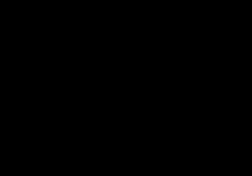 unset title
unset label
set autoscale
set key bottom right
set size 0.7, 0.7

set xlabel "Number of Vertices"
set grid x
set xr [666:8000]
#set logscale x 2
#set xtics (100000,1000000,10000000)
set logscale x 2
set format x "%.0f"

set ylabel "Average Runtime (millisec)"
set grid y
set format y "%.0e"
#set yr [1:60]
set logscale y 2

set terminal postscript eps color enhanced linewidth 3 dashed
set output "p1-fit-prim-dense.eps"

set style line 1 lt 1 lc rgb "#000000" pt 1
set style line 2 lt 2 lc rgb "#CC0000" pt 2
set style line 3 lt 3 lc rgb "#00CC00" pt 3
set style line 4 lt 1 lc rgb "#0000CC" pt 4
set style line 5 lt 2 lc rgb "#00CC00" pt 5
set style line 6 lt 3 lc rgb "#0000CC" pt 6

# data to fit
fitdata = "../data/perf/v-all-pom-pd-None-2-b0556b5bdc"

log2(x) = log(x) / log(2)

const2fit(x)   = const2fit_c
log2fit(x)     = log2fit_m     * log2(x)                    + log2fit_c
lindlog2fit(x) = lindlog2fit_m * x**lindlog2fit_e / log2(x) + lindlog2fit_c
lin2fit(x)     = lin2fit_m     * x**lin2fit_e               + lin2fit_c
loglin2fit(x)  = loglin2fit_m  * x**loglin2fit_e * log2(x)  + loglin2fit_c
exp2fit(x)     = exp2fit_m     * exp2fit_b**x               + exp2fit_c

# fit them
#fit const2fit(x)   fitdata using 1:($5*1000):($4*1000):($6*1000) via const2fit_c
#fit log2fit(x)     fitdata using 1:($5*1000):($4*1000):($6*1000) via log2fit_m, log2fit_c
#fit lindlog2fit(x) fitdata using 1:($5*1000):($4*1000):($6*1000) via lindlog2fit_m, lindlog2fit_e, lindlog2fit_c
#fit lin2fit(x)     fitdata using 1:($5*1000):($4*1000):($6*1000) via lin2fit_m, lin2fit_e, lin2fit_c
#fit loglin2fit(x)  fitdata using 1:($5*1000):($4*1000):($6*1000) via loglin2fit_m, loglin2fit_e, loglin2fit_c
#fit exp2fit(x)     fitdata using 1:($5*1000):($4*1000):($6*1000) via exp2fit_m, exp2fit_b, exp2fit_c

plot fitdata using 1:($5*1000) title 'Prim with Adjacency Matrix' with linespoints, \
     x*x*.00002     title '0.002 * x^{2}'


#      loglin2fit(x)  title '1.0 * |E|^{0.9} * log2(|E|) + -0.01: linear*log'
#     log2fit(x)     title sprintf('%.1f * log2(x) + %.1f: log', log2fit_m, log2fit_c)                                          ls 2, \
#     lindlog2fit(x) title sprintf('%.1f * x^{%.1f} / log2(x) + %.1f: linear/log', lindlog2fit_m, lindlog2fit_e, lindlog2fit_c) ls 3, \
#     exp2fit(x)     title sprintf('%.1f * %.1f^x + %.1f: exponential', exp2fit_m, exp2fit_b, exp2fit_c)                        ls 6
